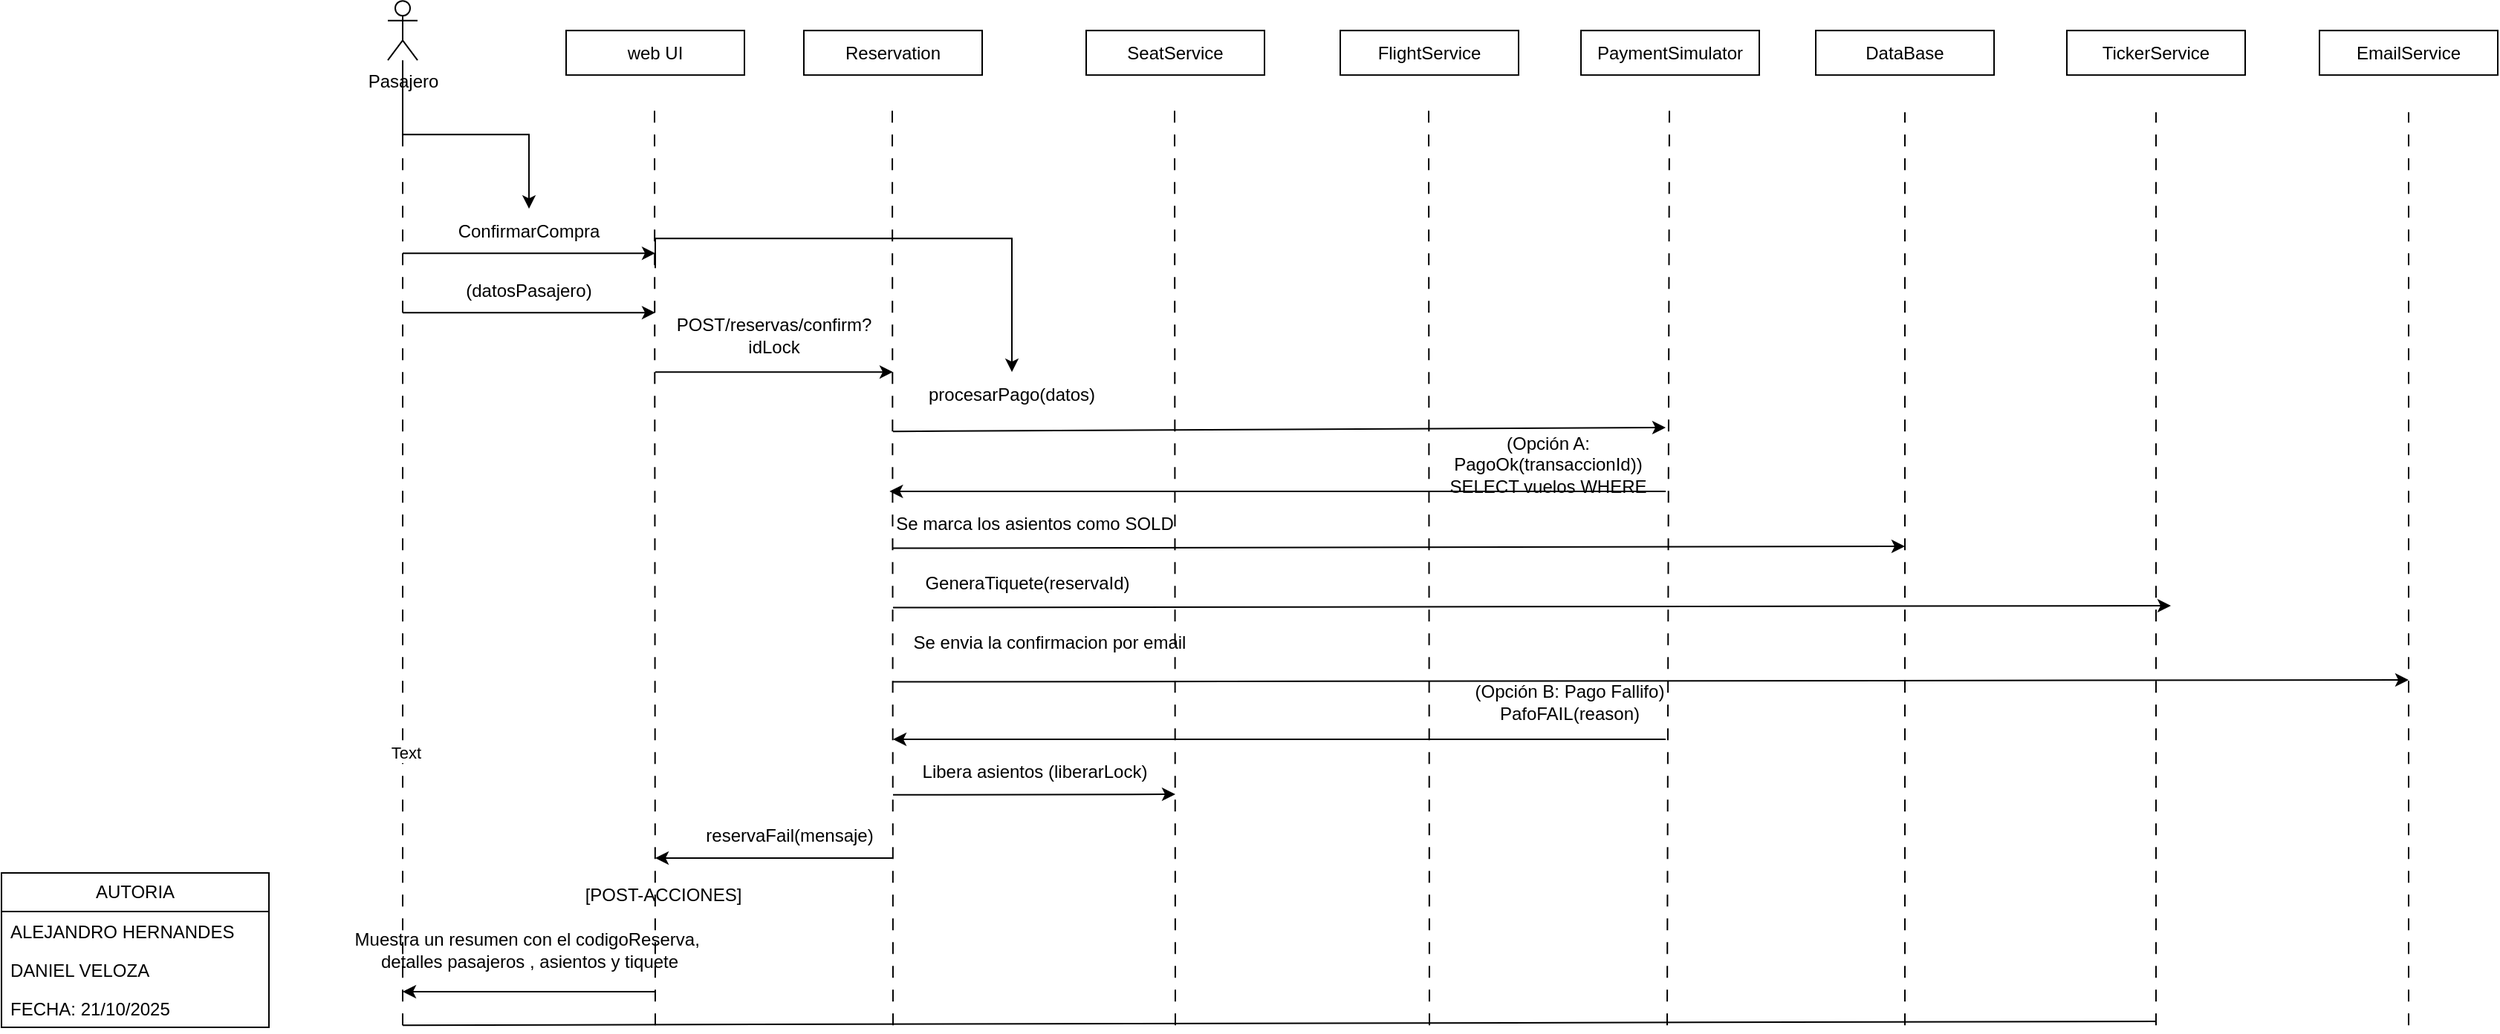 <mxfile scale="1" border="0" version="28.2.5">
  <diagram name="Página-1" id="Bal2X1R5Q2hq3wp9pTC3">
    <mxGraphModel dx="1392" dy="976" grid="1" gridSize="10" guides="1" tooltips="1" connect="1" arrows="1" fold="1" page="1" pageScale="1" pageWidth="827" pageHeight="1169" background="#ffffff" math="0" shadow="0">
      <root>
        <mxCell id="0" />
        <mxCell id="1" parent="0" />
        <mxCell id="Z7hbolVClJEuScZ4HqBD-5" value="AUTORIA" style="swimlane;fontStyle=0;childLayout=stackLayout;horizontal=1;startSize=26;fillColor=none;horizontalStack=0;resizeParent=1;resizeParentMax=0;resizeLast=0;collapsible=1;marginBottom=0;whiteSpace=wrap;html=1;" parent="1" vertex="1">
          <mxGeometry x="-100" y="1050" width="180" height="104" as="geometry" />
        </mxCell>
        <mxCell id="Z7hbolVClJEuScZ4HqBD-6" value="ALEJANDRO HERNANDES" style="text;strokeColor=none;fillColor=none;align=left;verticalAlign=top;spacingLeft=4;spacingRight=4;overflow=hidden;rotatable=0;points=[[0,0.5],[1,0.5]];portConstraint=eastwest;whiteSpace=wrap;html=1;" parent="Z7hbolVClJEuScZ4HqBD-5" vertex="1">
          <mxGeometry y="26" width="180" height="26" as="geometry" />
        </mxCell>
        <mxCell id="Z7hbolVClJEuScZ4HqBD-7" value="DANIEL VELOZA&amp;nbsp;" style="text;strokeColor=none;fillColor=none;align=left;verticalAlign=top;spacingLeft=4;spacingRight=4;overflow=hidden;rotatable=0;points=[[0,0.5],[1,0.5]];portConstraint=eastwest;whiteSpace=wrap;html=1;" parent="Z7hbolVClJEuScZ4HqBD-5" vertex="1">
          <mxGeometry y="52" width="180" height="26" as="geometry" />
        </mxCell>
        <mxCell id="Z7hbolVClJEuScZ4HqBD-8" value="FECHA: 21/10/2025" style="text;strokeColor=none;fillColor=none;align=left;verticalAlign=top;spacingLeft=4;spacingRight=4;overflow=hidden;rotatable=0;points=[[0,0.5],[1,0.5]];portConstraint=eastwest;whiteSpace=wrap;html=1;" parent="Z7hbolVClJEuScZ4HqBD-5" vertex="1">
          <mxGeometry y="78" width="180" height="26" as="geometry" />
        </mxCell>
        <mxCell id="SlBVG8sBNqWLVxygI4yR-41" value="" style="edgeStyle=orthogonalEdgeStyle;rounded=0;orthogonalLoop=1;jettySize=auto;html=1;" parent="1" source="SlBVG8sBNqWLVxygI4yR-1" target="SlBVG8sBNqWLVxygI4yR-7" edge="1">
          <mxGeometry relative="1" as="geometry" />
        </mxCell>
        <mxCell id="SlBVG8sBNqWLVxygI4yR-1" value="Pasajero" style="shape=umlActor;verticalLabelPosition=bottom;verticalAlign=top;html=1;outlineConnect=0;" parent="1" vertex="1">
          <mxGeometry x="160" y="462.57" width="20" height="40" as="geometry" />
        </mxCell>
        <mxCell id="SlBVG8sBNqWLVxygI4yR-2" value="web UI" style="rounded=0;whiteSpace=wrap;html=1;" parent="1" vertex="1">
          <mxGeometry x="280" y="482.57" width="120" height="30" as="geometry" />
        </mxCell>
        <mxCell id="SlBVG8sBNqWLVxygI4yR-3" value="Reservation" style="rounded=0;whiteSpace=wrap;html=1;" parent="1" vertex="1">
          <mxGeometry x="440" y="482.57" width="120" height="30" as="geometry" />
        </mxCell>
        <mxCell id="SlBVG8sBNqWLVxygI4yR-4" value="FlightService" style="rounded=0;whiteSpace=wrap;html=1;" parent="1" vertex="1">
          <mxGeometry x="801" y="482.57" width="120" height="30" as="geometry" />
        </mxCell>
        <mxCell id="SlBVG8sBNqWLVxygI4yR-5" value="PaymentSimulator" style="rounded=0;whiteSpace=wrap;html=1;" parent="1" vertex="1">
          <mxGeometry x="963" y="482.57" width="120" height="30" as="geometry" />
        </mxCell>
        <mxCell id="SlBVG8sBNqWLVxygI4yR-6" value="" style="endArrow=classic;html=1;rounded=0;" parent="1" edge="1">
          <mxGeometry width="50" height="50" relative="1" as="geometry">
            <mxPoint x="170" y="632.57" as="sourcePoint" />
            <mxPoint x="340" y="632.57" as="targetPoint" />
          </mxGeometry>
        </mxCell>
        <mxCell id="SlBVG8sBNqWLVxygI4yR-7" value="ConfirmarCompra" style="text;html=1;align=center;verticalAlign=middle;whiteSpace=wrap;rounded=0;" parent="1" vertex="1">
          <mxGeometry x="170" y="602.57" width="170" height="30" as="geometry" />
        </mxCell>
        <mxCell id="SlBVG8sBNqWLVxygI4yR-8" value="" style="endArrow=none;html=1;rounded=0;dashed=1;dashPattern=8 8;" parent="1" edge="1">
          <mxGeometry width="50" height="50" relative="1" as="geometry">
            <mxPoint x="170" y="1152.57" as="sourcePoint" />
            <mxPoint x="170" y="532.57" as="targetPoint" />
          </mxGeometry>
        </mxCell>
        <mxCell id="qxugD3i0EoQ4evPx8_TG-26" value="Text" style="edgeLabel;html=1;align=center;verticalAlign=middle;resizable=0;points=[];" vertex="1" connectable="0" parent="SlBVG8sBNqWLVxygI4yR-8">
          <mxGeometry x="-0.403" y="-2" relative="1" as="geometry">
            <mxPoint y="1" as="offset" />
          </mxGeometry>
        </mxCell>
        <mxCell id="SlBVG8sBNqWLVxygI4yR-9" value="" style="endArrow=none;html=1;rounded=0;dashed=1;dashPattern=8 8;" parent="1" edge="1">
          <mxGeometry width="50" height="50" relative="1" as="geometry">
            <mxPoint x="340" y="1152.57" as="sourcePoint" />
            <mxPoint x="339.5" y="532.57" as="targetPoint" />
          </mxGeometry>
        </mxCell>
        <mxCell id="SlBVG8sBNqWLVxygI4yR-10" value="" style="endArrow=none;html=1;rounded=0;dashed=1;dashPattern=8 8;" parent="1" edge="1">
          <mxGeometry width="50" height="50" relative="1" as="geometry">
            <mxPoint x="500" y="1152.57" as="sourcePoint" />
            <mxPoint x="499.5" y="532.57" as="targetPoint" />
          </mxGeometry>
        </mxCell>
        <mxCell id="SlBVG8sBNqWLVxygI4yR-11" value="" style="endArrow=none;html=1;rounded=0;dashed=1;dashPattern=8 8;" parent="1" edge="1">
          <mxGeometry width="50" height="50" relative="1" as="geometry">
            <mxPoint x="861" y="1152.57" as="sourcePoint" />
            <mxPoint x="860.5" y="532.57" as="targetPoint" />
          </mxGeometry>
        </mxCell>
        <mxCell id="SlBVG8sBNqWLVxygI4yR-12" value="" style="endArrow=none;html=1;rounded=0;dashed=1;dashPattern=8 8;" parent="1" edge="1">
          <mxGeometry width="50" height="50" relative="1" as="geometry">
            <mxPoint x="1021" y="1152.57" as="sourcePoint" />
            <mxPoint x="1022.5" y="532.57" as="targetPoint" />
          </mxGeometry>
        </mxCell>
        <mxCell id="SlBVG8sBNqWLVxygI4yR-13" value="" style="endArrow=classic;html=1;rounded=0;" parent="1" edge="1">
          <mxGeometry width="50" height="50" relative="1" as="geometry">
            <mxPoint x="170" y="672.57" as="sourcePoint" />
            <mxPoint x="340" y="672.57" as="targetPoint" />
          </mxGeometry>
        </mxCell>
        <mxCell id="SlBVG8sBNqWLVxygI4yR-14" style="edgeStyle=orthogonalEdgeStyle;rounded=0;orthogonalLoop=1;jettySize=auto;html=1;exitX=1;exitY=0;exitDx=0;exitDy=0;entryX=0.5;entryY=0;entryDx=0;entryDy=0;" parent="1" source="SlBVG8sBNqWLVxygI4yR-15" target="SlBVG8sBNqWLVxygI4yR-27" edge="1">
          <mxGeometry relative="1" as="geometry" />
        </mxCell>
        <mxCell id="SlBVG8sBNqWLVxygI4yR-15" value="(datosPasajero)" style="text;html=1;align=center;verticalAlign=middle;whiteSpace=wrap;rounded=0;" parent="1" vertex="1">
          <mxGeometry x="170" y="642.57" width="170" height="30" as="geometry" />
        </mxCell>
        <mxCell id="SlBVG8sBNqWLVxygI4yR-16" value="" style="endArrow=classic;html=1;rounded=0;" parent="1" edge="1">
          <mxGeometry width="50" height="50" relative="1" as="geometry">
            <mxPoint x="340" y="712.57" as="sourcePoint" />
            <mxPoint x="500" y="712.57" as="targetPoint" />
          </mxGeometry>
        </mxCell>
        <mxCell id="SlBVG8sBNqWLVxygI4yR-17" value="POST/reservas/confirm?idLock" style="text;html=1;align=center;verticalAlign=middle;whiteSpace=wrap;rounded=0;" parent="1" vertex="1">
          <mxGeometry x="340" y="672.57" width="160" height="30" as="geometry" />
        </mxCell>
        <mxCell id="SlBVG8sBNqWLVxygI4yR-18" value="" style="endArrow=classic;html=1;rounded=0;" parent="1" edge="1">
          <mxGeometry width="50" height="50" relative="1" as="geometry">
            <mxPoint x="500" y="752.57" as="sourcePoint" />
            <mxPoint x="1020" y="750" as="targetPoint" />
          </mxGeometry>
        </mxCell>
        <mxCell id="SlBVG8sBNqWLVxygI4yR-19" value="(Opción A: PagoOk(transaccionId))&lt;div&gt;SELECT vuelos WHERE&lt;/div&gt;" style="text;html=1;align=center;verticalAlign=middle;whiteSpace=wrap;rounded=0;" parent="1" vertex="1">
          <mxGeometry x="861" y="760.0" width="160" height="30" as="geometry" />
        </mxCell>
        <mxCell id="SlBVG8sBNqWLVxygI4yR-20" value="" style="endArrow=classic;html=1;rounded=0;" parent="1" edge="1">
          <mxGeometry width="50" height="50" relative="1" as="geometry">
            <mxPoint x="1020" y="793" as="sourcePoint" />
            <mxPoint x="497.647" y="793" as="targetPoint" />
          </mxGeometry>
        </mxCell>
        <mxCell id="SlBVG8sBNqWLVxygI4yR-27" value="procesarPago(datos)" style="text;html=1;align=center;verticalAlign=middle;whiteSpace=wrap;rounded=0;" parent="1" vertex="1">
          <mxGeometry x="500" y="712.57" width="160" height="30" as="geometry" />
        </mxCell>
        <mxCell id="SlBVG8sBNqWLVxygI4yR-29" value="" style="endArrow=none;html=1;rounded=0;dashed=1;dashPattern=8 8;" parent="1" edge="1">
          <mxGeometry width="50" height="50" relative="1" as="geometry">
            <mxPoint x="1181" y="1152.57" as="sourcePoint" />
            <mxPoint x="1181" y="537.57" as="targetPoint" />
          </mxGeometry>
        </mxCell>
        <mxCell id="SlBVG8sBNqWLVxygI4yR-37" value="" style="endArrow=none;html=1;rounded=0;" parent="1" edge="1">
          <mxGeometry width="50" height="50" relative="1" as="geometry">
            <mxPoint x="170" y="1152.57" as="sourcePoint" />
            <mxPoint x="1350" y="1150" as="targetPoint" />
          </mxGeometry>
        </mxCell>
        <mxCell id="paDaiStU4DnnT-3Gmu_R-1" value="DataBase" style="rounded=0;whiteSpace=wrap;html=1;" parent="1" vertex="1">
          <mxGeometry x="1121" y="482.57" width="120" height="30" as="geometry" />
        </mxCell>
        <mxCell id="B0UD1hJXa74dDDUbnHiF-1" value="SeatService" style="rounded=0;whiteSpace=wrap;html=1;" parent="1" vertex="1">
          <mxGeometry x="630" y="482.57" width="120" height="30" as="geometry" />
        </mxCell>
        <mxCell id="B0UD1hJXa74dDDUbnHiF-2" value="" style="endArrow=none;html=1;rounded=0;dashed=1;dashPattern=8 8;" parent="1" edge="1">
          <mxGeometry width="50" height="50" relative="1" as="geometry">
            <mxPoint x="690" y="1152.57" as="sourcePoint" />
            <mxPoint x="689.5" y="532.57" as="targetPoint" />
          </mxGeometry>
        </mxCell>
        <mxCell id="B0UD1hJXa74dDDUbnHiF-3" value="(Opción B: Pago Fallifo)&lt;div&gt;PafoFAIL(reason)&lt;/div&gt;" style="text;html=1;align=center;verticalAlign=middle;whiteSpace=wrap;rounded=0;" parent="1" vertex="1">
          <mxGeometry x="861" y="920" width="189" height="30" as="geometry" />
        </mxCell>
        <mxCell id="B0UD1hJXa74dDDUbnHiF-4" value="" style="endArrow=classic;html=1;rounded=0;" parent="1" edge="1">
          <mxGeometry width="50" height="50" relative="1" as="geometry">
            <mxPoint x="1020" y="960" as="sourcePoint" />
            <mxPoint x="500" y="960" as="targetPoint" />
          </mxGeometry>
        </mxCell>
        <mxCell id="B0UD1hJXa74dDDUbnHiF-5" value="" style="endArrow=classic;html=1;rounded=0;" parent="1" edge="1">
          <mxGeometry width="50" height="50" relative="1" as="geometry">
            <mxPoint x="340" y="1130" as="sourcePoint" />
            <mxPoint x="170" y="1130" as="targetPoint" />
          </mxGeometry>
        </mxCell>
        <mxCell id="qxugD3i0EoQ4evPx8_TG-3" value="" style="endArrow=classic;html=1;rounded=0;entryX=1;entryY=0.5;entryDx=0;entryDy=0;" edge="1" parent="1">
          <mxGeometry width="50" height="50" relative="1" as="geometry">
            <mxPoint x="500" y="831.29" as="sourcePoint" />
            <mxPoint x="1181" y="830" as="targetPoint" />
          </mxGeometry>
        </mxCell>
        <mxCell id="qxugD3i0EoQ4evPx8_TG-5" value="Se marca los asientos como SOLD" style="text;html=1;align=center;verticalAlign=middle;resizable=0;points=[];autosize=1;strokeColor=none;fillColor=none;" vertex="1" parent="1">
          <mxGeometry x="490" y="800" width="210" height="30" as="geometry" />
        </mxCell>
        <mxCell id="qxugD3i0EoQ4evPx8_TG-6" value="" style="endArrow=none;html=1;rounded=0;dashed=1;dashPattern=8 8;" edge="1" parent="1">
          <mxGeometry width="50" height="50" relative="1" as="geometry">
            <mxPoint x="1350" y="1152.57" as="sourcePoint" />
            <mxPoint x="1350" y="537.57" as="targetPoint" />
          </mxGeometry>
        </mxCell>
        <mxCell id="qxugD3i0EoQ4evPx8_TG-7" value="TickerService" style="rounded=0;whiteSpace=wrap;html=1;" vertex="1" parent="1">
          <mxGeometry x="1290" y="482.57" width="120" height="30" as="geometry" />
        </mxCell>
        <mxCell id="qxugD3i0EoQ4evPx8_TG-10" value="" style="endArrow=classic;html=1;rounded=0;" edge="1" parent="1">
          <mxGeometry width="50" height="50" relative="1" as="geometry">
            <mxPoint x="500" y="871.29" as="sourcePoint" />
            <mxPoint x="1360" y="870" as="targetPoint" />
          </mxGeometry>
        </mxCell>
        <mxCell id="qxugD3i0EoQ4evPx8_TG-11" value="" style="endArrow=none;html=1;rounded=0;dashed=1;dashPattern=8 8;" edge="1" parent="1">
          <mxGeometry width="50" height="50" relative="1" as="geometry">
            <mxPoint x="1520" y="1152.57" as="sourcePoint" />
            <mxPoint x="1520" y="537.57" as="targetPoint" />
          </mxGeometry>
        </mxCell>
        <mxCell id="qxugD3i0EoQ4evPx8_TG-12" value="EmailService" style="rounded=0;whiteSpace=wrap;html=1;" vertex="1" parent="1">
          <mxGeometry x="1460" y="482.57" width="120" height="30" as="geometry" />
        </mxCell>
        <mxCell id="qxugD3i0EoQ4evPx8_TG-13" value="Se envia la confirmacion por email" style="text;html=1;align=center;verticalAlign=middle;resizable=0;points=[];autosize=1;strokeColor=none;fillColor=none;" vertex="1" parent="1">
          <mxGeometry x="500" y="880" width="210" height="30" as="geometry" />
        </mxCell>
        <mxCell id="qxugD3i0EoQ4evPx8_TG-14" value="GeneraTiquete(reservaId)" style="text;html=1;align=center;verticalAlign=middle;resizable=0;points=[];autosize=1;strokeColor=none;fillColor=none;" vertex="1" parent="1">
          <mxGeometry x="510" y="840" width="160" height="30" as="geometry" />
        </mxCell>
        <mxCell id="qxugD3i0EoQ4evPx8_TG-15" value="" style="endArrow=classic;html=1;rounded=0;" edge="1" parent="1">
          <mxGeometry width="50" height="50" relative="1" as="geometry">
            <mxPoint x="500" y="921.29" as="sourcePoint" />
            <mxPoint x="1520" y="920" as="targetPoint" />
          </mxGeometry>
        </mxCell>
        <mxCell id="qxugD3i0EoQ4evPx8_TG-18" value="" style="endArrow=classic;html=1;rounded=0;" edge="1" parent="1">
          <mxGeometry width="50" height="50" relative="1" as="geometry">
            <mxPoint x="500" y="1040" as="sourcePoint" />
            <mxPoint x="340" y="1040" as="targetPoint" />
          </mxGeometry>
        </mxCell>
        <mxCell id="qxugD3i0EoQ4evPx8_TG-20" value="reservaFail(mensaje)" style="text;html=1;align=center;verticalAlign=middle;resizable=0;points=[];autosize=1;strokeColor=none;fillColor=none;" vertex="1" parent="1">
          <mxGeometry x="360" y="1010" width="140" height="30" as="geometry" />
        </mxCell>
        <mxCell id="qxugD3i0EoQ4evPx8_TG-22" value="" style="endArrow=classic;html=1;rounded=0;" edge="1" parent="1">
          <mxGeometry width="50" height="50" relative="1" as="geometry">
            <mxPoint x="500" y="997.43" as="sourcePoint" />
            <mxPoint x="690" y="997" as="targetPoint" />
          </mxGeometry>
        </mxCell>
        <mxCell id="qxugD3i0EoQ4evPx8_TG-23" value="Libera asientos (liberarLock)" style="text;html=1;align=center;verticalAlign=middle;resizable=0;points=[];autosize=1;strokeColor=none;fillColor=none;" vertex="1" parent="1">
          <mxGeometry x="510" y="967.43" width="170" height="30" as="geometry" />
        </mxCell>
        <mxCell id="qxugD3i0EoQ4evPx8_TG-24" value="Muestra un resumen con el codigoReserva,&amp;nbsp;&lt;div&gt;detalles pasajeros , asientos y tiquete&lt;/div&gt;" style="text;html=1;align=center;verticalAlign=middle;resizable=0;points=[];autosize=1;strokeColor=none;fillColor=none;" vertex="1" parent="1">
          <mxGeometry x="125" y="1082" width="260" height="40" as="geometry" />
        </mxCell>
        <mxCell id="qxugD3i0EoQ4evPx8_TG-25" value="[POST-ACCIONES]" style="text;html=1;align=center;verticalAlign=middle;resizable=0;points=[];autosize=1;strokeColor=none;fillColor=none;" vertex="1" parent="1">
          <mxGeometry x="280" y="1050" width="130" height="30" as="geometry" />
        </mxCell>
      </root>
    </mxGraphModel>
  </diagram>
</mxfile>
